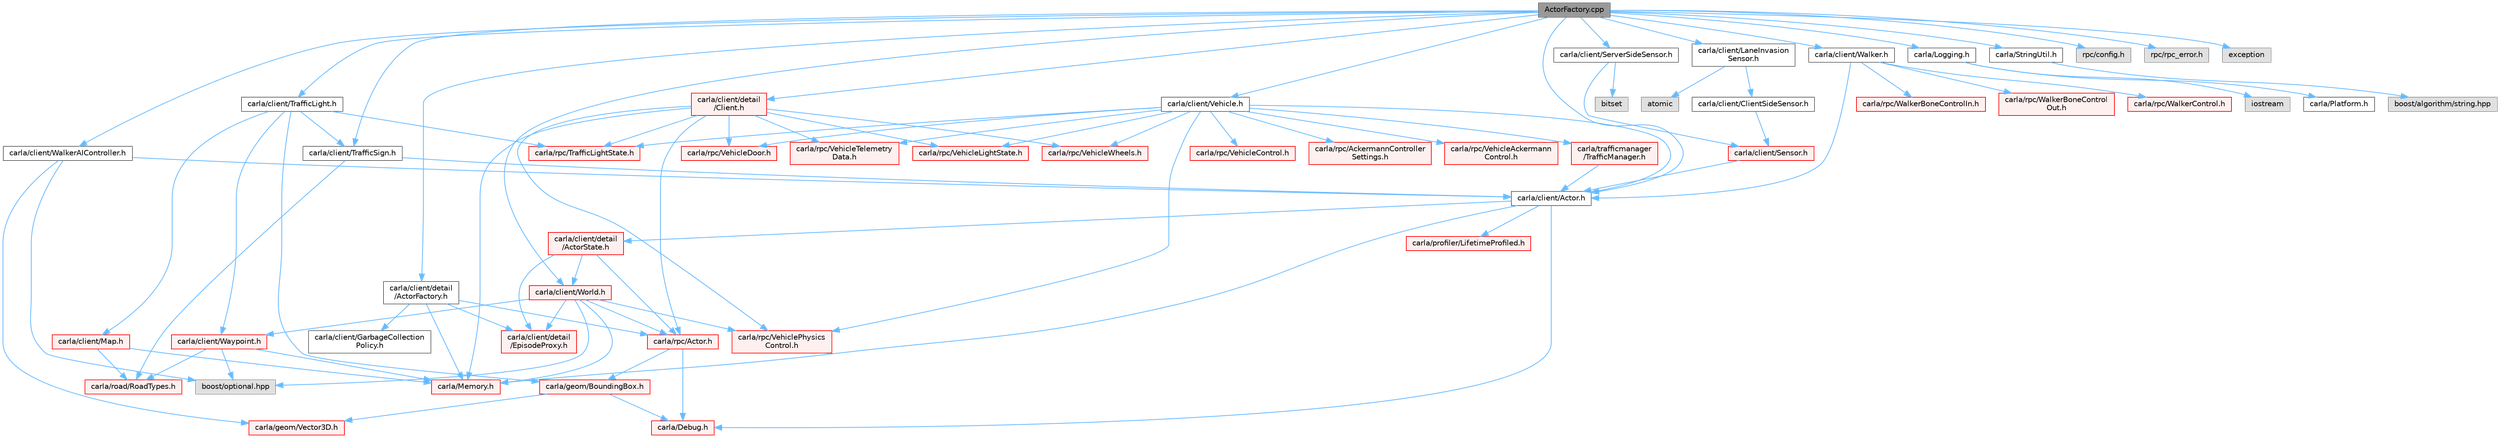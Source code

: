 digraph "ActorFactory.cpp"
{
 // INTERACTIVE_SVG=YES
 // LATEX_PDF_SIZE
  bgcolor="transparent";
  edge [fontname=Helvetica,fontsize=10,labelfontname=Helvetica,labelfontsize=10];
  node [fontname=Helvetica,fontsize=10,shape=box,height=0.2,width=0.4];
  Node1 [id="Node000001",label="ActorFactory.cpp",height=0.2,width=0.4,color="gray40", fillcolor="grey60", style="filled", fontcolor="black",tooltip=" "];
  Node1 -> Node2 [id="edge1_Node000001_Node000002",color="steelblue1",style="solid",tooltip=" "];
  Node2 [id="Node000002",label="carla/client/detail\l/ActorFactory.h",height=0.2,width=0.4,color="grey40", fillcolor="white", style="filled",URL="$d7/dae/ActorFactory_8h.html",tooltip=" "];
  Node2 -> Node3 [id="edge2_Node000002_Node000003",color="steelblue1",style="solid",tooltip=" "];
  Node3 [id="Node000003",label="carla/Memory.h",height=0.2,width=0.4,color="red", fillcolor="#FFF0F0", style="filled",URL="$de/d5c/Memory_8h.html",tooltip=" "];
  Node2 -> Node8 [id="edge3_Node000002_Node000008",color="steelblue1",style="solid",tooltip=" "];
  Node8 [id="Node000008",label="carla/client/GarbageCollection\lPolicy.h",height=0.2,width=0.4,color="grey40", fillcolor="white", style="filled",URL="$d7/dc8/GarbageCollectionPolicy_8h.html",tooltip=" "];
  Node2 -> Node9 [id="edge4_Node000002_Node000009",color="steelblue1",style="solid",tooltip=" "];
  Node9 [id="Node000009",label="carla/client/detail\l/EpisodeProxy.h",height=0.2,width=0.4,color="red", fillcolor="#FFF0F0", style="filled",URL="$dc/dc2/EpisodeProxy_8h.html",tooltip=" "];
  Node2 -> Node13 [id="edge5_Node000002_Node000013",color="steelblue1",style="solid",tooltip=" "];
  Node13 [id="Node000013",label="carla/rpc/Actor.h",height=0.2,width=0.4,color="red", fillcolor="#FFF0F0", style="filled",URL="$d8/d73/rpc_2Actor_8h.html",tooltip=" "];
  Node13 -> Node14 [id="edge6_Node000013_Node000014",color="steelblue1",style="solid",tooltip=" "];
  Node14 [id="Node000014",label="carla/Debug.h",height=0.2,width=0.4,color="red", fillcolor="#FFF0F0", style="filled",URL="$d4/deb/Debug_8h.html",tooltip=" "];
  Node13 -> Node18 [id="edge7_Node000013_Node000018",color="steelblue1",style="solid",tooltip=" "];
  Node18 [id="Node000018",label="carla/geom/BoundingBox.h",height=0.2,width=0.4,color="red", fillcolor="#FFF0F0", style="filled",URL="$d2/dfe/LibCarla_2source_2carla_2geom_2BoundingBox_8h.html",tooltip=" "];
  Node18 -> Node14 [id="edge8_Node000018_Node000014",color="steelblue1",style="solid",tooltip=" "];
  Node18 -> Node30 [id="edge9_Node000018_Node000030",color="steelblue1",style="solid",tooltip=" "];
  Node30 [id="Node000030",label="carla/geom/Vector3D.h",height=0.2,width=0.4,color="red", fillcolor="#FFF0F0", style="filled",URL="$de/d70/geom_2Vector3D_8h.html",tooltip=" "];
  Node1 -> Node21 [id="edge10_Node000001_Node000021",color="steelblue1",style="solid",tooltip=" "];
  Node21 [id="Node000021",label="carla/Logging.h",height=0.2,width=0.4,color="grey40", fillcolor="white", style="filled",URL="$de/d87/Logging_8h.html",tooltip=" "];
  Node21 -> Node22 [id="edge11_Node000021_Node000022",color="steelblue1",style="solid",tooltip=" "];
  Node22 [id="Node000022",label="carla/Platform.h",height=0.2,width=0.4,color="grey40", fillcolor="white", style="filled",URL="$d9/dd0/Platform_8h.html",tooltip=" "];
  Node21 -> Node23 [id="edge12_Node000021_Node000023",color="steelblue1",style="solid",tooltip=" "];
  Node23 [id="Node000023",label="iostream",height=0.2,width=0.4,color="grey60", fillcolor="#E0E0E0", style="filled",tooltip=" "];
  Node1 -> Node61 [id="edge13_Node000001_Node000061",color="steelblue1",style="solid",tooltip=" "];
  Node61 [id="Node000061",label="carla/StringUtil.h",height=0.2,width=0.4,color="grey40", fillcolor="white", style="filled",URL="$d2/d69/StringUtil_8h.html",tooltip=" "];
  Node61 -> Node62 [id="edge14_Node000061_Node000062",color="steelblue1",style="solid",tooltip=" "];
  Node62 [id="Node000062",label="boost/algorithm/string.hpp",height=0.2,width=0.4,color="grey60", fillcolor="#E0E0E0", style="filled",tooltip=" "];
  Node1 -> Node63 [id="edge15_Node000001_Node000063",color="steelblue1",style="solid",tooltip=" "];
  Node63 [id="Node000063",label="carla/client/Actor.h",height=0.2,width=0.4,color="grey40", fillcolor="white", style="filled",URL="$da/d48/client_2Actor_8h.html",tooltip=" "];
  Node63 -> Node14 [id="edge16_Node000063_Node000014",color="steelblue1",style="solid",tooltip=" "];
  Node63 -> Node3 [id="edge17_Node000063_Node000003",color="steelblue1",style="solid",tooltip=" "];
  Node63 -> Node64 [id="edge18_Node000063_Node000064",color="steelblue1",style="solid",tooltip=" "];
  Node64 [id="Node000064",label="carla/client/detail\l/ActorState.h",height=0.2,width=0.4,color="red", fillcolor="#FFF0F0", style="filled",URL="$d4/d22/client_2detail_2ActorState_8h.html",tooltip=" "];
  Node64 -> Node66 [id="edge19_Node000064_Node000066",color="steelblue1",style="solid",tooltip=" "];
  Node66 [id="Node000066",label="carla/client/World.h",height=0.2,width=0.4,color="red", fillcolor="#FFF0F0", style="filled",URL="$dd/d5b/World_8h.html",tooltip=" "];
  Node66 -> Node3 [id="edge20_Node000066_Node000003",color="steelblue1",style="solid",tooltip=" "];
  Node66 -> Node76 [id="edge21_Node000066_Node000076",color="steelblue1",style="solid",tooltip=" "];
  Node76 [id="Node000076",label="carla/client/Waypoint.h",height=0.2,width=0.4,color="red", fillcolor="#FFF0F0", style="filled",URL="$d0/d47/client_2Waypoint_8h.html",tooltip=" "];
  Node76 -> Node3 [id="edge22_Node000076_Node000003",color="steelblue1",style="solid",tooltip=" "];
  Node76 -> Node84 [id="edge23_Node000076_Node000084",color="steelblue1",style="solid",tooltip=" "];
  Node84 [id="Node000084",label="carla/road/RoadTypes.h",height=0.2,width=0.4,color="red", fillcolor="#FFF0F0", style="filled",URL="$d6/dbb/RoadTypes_8h.html",tooltip=" "];
  Node76 -> Node97 [id="edge24_Node000076_Node000097",color="steelblue1",style="solid",tooltip=" "];
  Node97 [id="Node000097",label="boost/optional.hpp",height=0.2,width=0.4,color="grey60", fillcolor="#E0E0E0", style="filled",tooltip=" "];
  Node66 -> Node9 [id="edge25_Node000066_Node000009",color="steelblue1",style="solid",tooltip=" "];
  Node66 -> Node13 [id="edge26_Node000066_Node000013",color="steelblue1",style="solid",tooltip=" "];
  Node66 -> Node159 [id="edge27_Node000066_Node000159",color="steelblue1",style="solid",tooltip=" "];
  Node159 [id="Node000159",label="carla/rpc/VehiclePhysics\lControl.h",height=0.2,width=0.4,color="red", fillcolor="#FFF0F0", style="filled",URL="$d1/d8e/LibCarla_2source_2carla_2rpc_2VehiclePhysicsControl_8h.html",tooltip=" "];
  Node66 -> Node97 [id="edge28_Node000066_Node000097",color="steelblue1",style="solid",tooltip=" "];
  Node64 -> Node9 [id="edge29_Node000064_Node000009",color="steelblue1",style="solid",tooltip=" "];
  Node64 -> Node13 [id="edge30_Node000064_Node000013",color="steelblue1",style="solid",tooltip=" "];
  Node63 -> Node177 [id="edge31_Node000063_Node000177",color="steelblue1",style="solid",tooltip=" "];
  Node177 [id="Node000177",label="carla/profiler/LifetimeProfiled.h",height=0.2,width=0.4,color="red", fillcolor="#FFF0F0", style="filled",URL="$d9/dc4/LifetimeProfiled_8h.html",tooltip=" "];
  Node1 -> Node178 [id="edge32_Node000001_Node000178",color="steelblue1",style="solid",tooltip=" "];
  Node178 [id="Node000178",label="carla/client/LaneInvasion\lSensor.h",height=0.2,width=0.4,color="grey40", fillcolor="white", style="filled",URL="$dd/d52/LibCarla_2source_2carla_2client_2LaneInvasionSensor_8h.html",tooltip=" "];
  Node178 -> Node179 [id="edge33_Node000178_Node000179",color="steelblue1",style="solid",tooltip=" "];
  Node179 [id="Node000179",label="carla/client/ClientSideSensor.h",height=0.2,width=0.4,color="grey40", fillcolor="white", style="filled",URL="$d0/d1d/ClientSideSensor_8h.html",tooltip=" "];
  Node179 -> Node180 [id="edge34_Node000179_Node000180",color="steelblue1",style="solid",tooltip=" "];
  Node180 [id="Node000180",label="carla/client/Sensor.h",height=0.2,width=0.4,color="red", fillcolor="#FFF0F0", style="filled",URL="$d8/d58/LibCarla_2source_2carla_2client_2Sensor_8h.html",tooltip=" "];
  Node180 -> Node63 [id="edge35_Node000180_Node000063",color="steelblue1",style="solid",tooltip=" "];
  Node178 -> Node143 [id="edge36_Node000178_Node000143",color="steelblue1",style="solid",tooltip=" "];
  Node143 [id="Node000143",label="atomic",height=0.2,width=0.4,color="grey60", fillcolor="#E0E0E0", style="filled",tooltip=" "];
  Node1 -> Node181 [id="edge37_Node000001_Node000181",color="steelblue1",style="solid",tooltip=" "];
  Node181 [id="Node000181",label="carla/client/ServerSideSensor.h",height=0.2,width=0.4,color="grey40", fillcolor="white", style="filled",URL="$db/d29/ServerSideSensor_8h.html",tooltip=" "];
  Node181 -> Node180 [id="edge38_Node000181_Node000180",color="steelblue1",style="solid",tooltip=" "];
  Node181 -> Node182 [id="edge39_Node000181_Node000182",color="steelblue1",style="solid",tooltip=" "];
  Node182 [id="Node000182",label="bitset",height=0.2,width=0.4,color="grey60", fillcolor="#E0E0E0", style="filled",tooltip=" "];
  Node1 -> Node183 [id="edge40_Node000001_Node000183",color="steelblue1",style="solid",tooltip=" "];
  Node183 [id="Node000183",label="carla/client/TrafficLight.h",height=0.2,width=0.4,color="grey40", fillcolor="white", style="filled",URL="$d5/d9e/TrafficLight_8h.html",tooltip=" "];
  Node183 -> Node184 [id="edge41_Node000183_Node000184",color="steelblue1",style="solid",tooltip=" "];
  Node184 [id="Node000184",label="carla/client/TrafficSign.h",height=0.2,width=0.4,color="grey40", fillcolor="white", style="filled",URL="$d6/d83/TrafficSign_8h.html",tooltip=" "];
  Node184 -> Node63 [id="edge42_Node000184_Node000063",color="steelblue1",style="solid",tooltip=" "];
  Node184 -> Node84 [id="edge43_Node000184_Node000084",color="steelblue1",style="solid",tooltip=" "];
  Node183 -> Node118 [id="edge44_Node000183_Node000118",color="steelblue1",style="solid",tooltip=" "];
  Node118 [id="Node000118",label="carla/rpc/TrafficLightState.h",height=0.2,width=0.4,color="red", fillcolor="#FFF0F0", style="filled",URL="$d1/d16/LibCarla_2source_2carla_2rpc_2TrafficLightState_8h.html",tooltip=" "];
  Node183 -> Node76 [id="edge45_Node000183_Node000076",color="steelblue1",style="solid",tooltip=" "];
  Node183 -> Node185 [id="edge46_Node000183_Node000185",color="steelblue1",style="solid",tooltip=" "];
  Node185 [id="Node000185",label="carla/client/Map.h",height=0.2,width=0.4,color="red", fillcolor="#FFF0F0", style="filled",URL="$d4/d9d/client_2Map_8h.html",tooltip=" "];
  Node185 -> Node3 [id="edge47_Node000185_Node000003",color="steelblue1",style="solid",tooltip=" "];
  Node185 -> Node84 [id="edge48_Node000185_Node000084",color="steelblue1",style="solid",tooltip=" "];
  Node183 -> Node18 [id="edge49_Node000183_Node000018",color="steelblue1",style="solid",tooltip=" "];
  Node1 -> Node184 [id="edge50_Node000001_Node000184",color="steelblue1",style="solid",tooltip=" "];
  Node1 -> Node203 [id="edge51_Node000001_Node000203",color="steelblue1",style="solid",tooltip=" "];
  Node203 [id="Node000203",label="carla/client/Vehicle.h",height=0.2,width=0.4,color="grey40", fillcolor="white", style="filled",URL="$d9/d18/Vehicle_8h.html",tooltip=" "];
  Node203 -> Node63 [id="edge52_Node000203_Node000063",color="steelblue1",style="solid",tooltip=" "];
  Node203 -> Node204 [id="edge53_Node000203_Node000204",color="steelblue1",style="solid",tooltip=" "];
  Node204 [id="Node000204",label="carla/rpc/AckermannController\lSettings.h",height=0.2,width=0.4,color="red", fillcolor="#FFF0F0", style="filled",URL="$d0/d10/LibCarla_2source_2carla_2rpc_2AckermannControllerSettings_8h.html",tooltip=" "];
  Node203 -> Node118 [id="edge54_Node000203_Node000118",color="steelblue1",style="solid",tooltip=" "];
  Node203 -> Node207 [id="edge55_Node000203_Node000207",color="steelblue1",style="solid",tooltip=" "];
  Node207 [id="Node000207",label="carla/rpc/VehicleAckermann\lControl.h",height=0.2,width=0.4,color="red", fillcolor="#FFF0F0", style="filled",URL="$dc/def/LibCarla_2source_2carla_2rpc_2VehicleAckermannControl_8h.html",tooltip=" "];
  Node203 -> Node119 [id="edge56_Node000203_Node000119",color="steelblue1",style="solid",tooltip=" "];
  Node119 [id="Node000119",label="carla/rpc/VehicleControl.h",height=0.2,width=0.4,color="red", fillcolor="#FFF0F0", style="filled",URL="$dd/d28/LibCarla_2source_2carla_2rpc_2VehicleControl_8h.html",tooltip=" "];
  Node203 -> Node210 [id="edge57_Node000203_Node000210",color="steelblue1",style="solid",tooltip=" "];
  Node210 [id="Node000210",label="carla/rpc/VehicleDoor.h",height=0.2,width=0.4,color="red", fillcolor="#FFF0F0", style="filled",URL="$da/dc3/VehicleDoor_8h.html",tooltip=" "];
  Node203 -> Node170 [id="edge58_Node000203_Node000170",color="steelblue1",style="solid",tooltip=" "];
  Node170 [id="Node000170",label="carla/rpc/VehicleLightState.h",height=0.2,width=0.4,color="red", fillcolor="#FFF0F0", style="filled",URL="$d8/d64/LibCarla_2source_2carla_2rpc_2VehicleLightState_8h.html",tooltip=" "];
  Node203 -> Node159 [id="edge59_Node000203_Node000159",color="steelblue1",style="solid",tooltip=" "];
  Node203 -> Node211 [id="edge60_Node000203_Node000211",color="steelblue1",style="solid",tooltip=" "];
  Node211 [id="Node000211",label="carla/rpc/VehicleTelemetry\lData.h",height=0.2,width=0.4,color="red", fillcolor="#FFF0F0", style="filled",URL="$d3/d90/LibCarla_2source_2carla_2rpc_2VehicleTelemetryData_8h.html",tooltip=" "];
  Node203 -> Node213 [id="edge61_Node000203_Node000213",color="steelblue1",style="solid",tooltip=" "];
  Node213 [id="Node000213",label="carla/rpc/VehicleWheels.h",height=0.2,width=0.4,color="red", fillcolor="#FFF0F0", style="filled",URL="$d2/d02/VehicleWheels_8h.html",tooltip=" "];
  Node203 -> Node214 [id="edge62_Node000203_Node000214",color="steelblue1",style="solid",tooltip=" "];
  Node214 [id="Node000214",label="carla/trafficmanager\l/TrafficManager.h",height=0.2,width=0.4,color="red", fillcolor="#FFF0F0", style="filled",URL="$da/dfd/TrafficManager_8h.html",tooltip=" "];
  Node214 -> Node63 [id="edge63_Node000214_Node000063",color="steelblue1",style="solid",tooltip=" "];
  Node1 -> Node220 [id="edge64_Node000001_Node000220",color="steelblue1",style="solid",tooltip=" "];
  Node220 [id="Node000220",label="carla/client/Walker.h",height=0.2,width=0.4,color="grey40", fillcolor="white", style="filled",URL="$d5/d10/Walker_8h.html",tooltip=" "];
  Node220 -> Node63 [id="edge65_Node000220_Node000063",color="steelblue1",style="solid",tooltip=" "];
  Node220 -> Node122 [id="edge66_Node000220_Node000122",color="steelblue1",style="solid",tooltip=" "];
  Node122 [id="Node000122",label="carla/rpc/WalkerControl.h",height=0.2,width=0.4,color="red", fillcolor="#FFF0F0", style="filled",URL="$dd/db3/LibCarla_2source_2carla_2rpc_2WalkerControl_8h.html",tooltip=" "];
  Node220 -> Node221 [id="edge67_Node000220_Node000221",color="steelblue1",style="solid",tooltip=" "];
  Node221 [id="Node000221",label="carla/rpc/WalkerBoneControlIn.h",height=0.2,width=0.4,color="red", fillcolor="#FFF0F0", style="filled",URL="$d8/db7/LibCarla_2source_2carla_2rpc_2WalkerBoneControlIn_8h.html",tooltip=" "];
  Node220 -> Node225 [id="edge68_Node000220_Node000225",color="steelblue1",style="solid",tooltip=" "];
  Node225 [id="Node000225",label="carla/rpc/WalkerBoneControl\lOut.h",height=0.2,width=0.4,color="red", fillcolor="#FFF0F0", style="filled",URL="$d8/db4/LibCarla_2source_2carla_2rpc_2WalkerBoneControlOut_8h.html",tooltip=" "];
  Node1 -> Node229 [id="edge69_Node000001_Node000229",color="steelblue1",style="solid",tooltip=" "];
  Node229 [id="Node000229",label="carla/client/WalkerAIController.h",height=0.2,width=0.4,color="grey40", fillcolor="white", style="filled",URL="$de/d54/LibCarla_2source_2carla_2client_2WalkerAIController_8h.html",tooltip=" "];
  Node229 -> Node63 [id="edge70_Node000229_Node000063",color="steelblue1",style="solid",tooltip=" "];
  Node229 -> Node30 [id="edge71_Node000229_Node000030",color="steelblue1",style="solid",tooltip=" "];
  Node229 -> Node97 [id="edge72_Node000229_Node000097",color="steelblue1",style="solid",tooltip=" "];
  Node1 -> Node66 [id="edge73_Node000001_Node000066",color="steelblue1",style="solid",tooltip=" "];
  Node1 -> Node230 [id="edge74_Node000001_Node000230",color="steelblue1",style="solid",tooltip=" "];
  Node230 [id="Node000230",label="carla/client/detail\l/Client.h",height=0.2,width=0.4,color="red", fillcolor="#FFF0F0", style="filled",URL="$df/d8b/client_2detail_2Client_8h.html",tooltip=" "];
  Node230 -> Node3 [id="edge75_Node000230_Node000003",color="steelblue1",style="solid",tooltip=" "];
  Node230 -> Node13 [id="edge76_Node000230_Node000013",color="steelblue1",style="solid",tooltip=" "];
  Node230 -> Node118 [id="edge77_Node000230_Node000118",color="steelblue1",style="solid",tooltip=" "];
  Node230 -> Node210 [id="edge78_Node000230_Node000210",color="steelblue1",style="solid",tooltip=" "];
  Node230 -> Node170 [id="edge79_Node000230_Node000170",color="steelblue1",style="solid",tooltip=" "];
  Node230 -> Node159 [id="edge80_Node000230_Node000159",color="steelblue1",style="solid",tooltip=" "];
  Node230 -> Node211 [id="edge81_Node000230_Node000211",color="steelblue1",style="solid",tooltip=" "];
  Node230 -> Node213 [id="edge82_Node000230_Node000213",color="steelblue1",style="solid",tooltip=" "];
  Node1 -> Node235 [id="edge83_Node000001_Node000235",color="steelblue1",style="solid",tooltip=" "];
  Node235 [id="Node000235",label="rpc/config.h",height=0.2,width=0.4,color="grey60", fillcolor="#E0E0E0", style="filled",tooltip=" "];
  Node1 -> Node236 [id="edge84_Node000001_Node000236",color="steelblue1",style="solid",tooltip=" "];
  Node236 [id="Node000236",label="rpc/rpc_error.h",height=0.2,width=0.4,color="grey60", fillcolor="#E0E0E0", style="filled",tooltip=" "];
  Node1 -> Node111 [id="edge85_Node000001_Node000111",color="steelblue1",style="solid",tooltip=" "];
  Node111 [id="Node000111",label="exception",height=0.2,width=0.4,color="grey60", fillcolor="#E0E0E0", style="filled",tooltip=" "];
}
